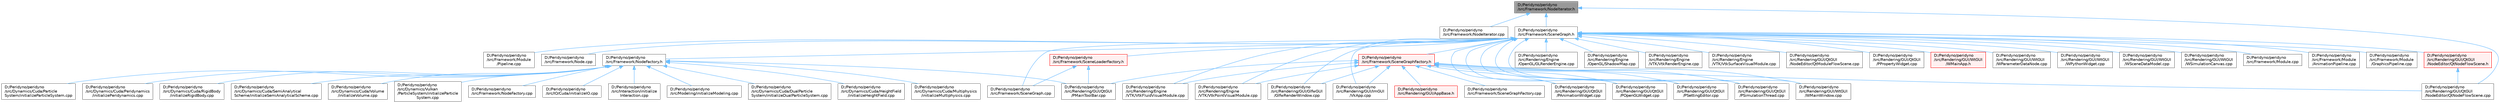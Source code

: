 digraph "D:/Peridyno/peridyno/src/Framework/NodeIterator.h"
{
 // LATEX_PDF_SIZE
  bgcolor="transparent";
  edge [fontname=Helvetica,fontsize=10,labelfontname=Helvetica,labelfontsize=10];
  node [fontname=Helvetica,fontsize=10,shape=box,height=0.2,width=0.4];
  Node1 [id="Node000001",label="D:/Peridyno/peridyno\l/src/Framework/NodeIterator.h",height=0.2,width=0.4,color="gray40", fillcolor="grey60", style="filled", fontcolor="black",tooltip=" "];
  Node1 -> Node2 [id="edge1_Node000001_Node000002",dir="back",color="steelblue1",style="solid",tooltip=" "];
  Node2 [id="Node000002",label="D:/Peridyno/peridyno\l/src/Framework/NodeIterator.cpp",height=0.2,width=0.4,color="grey40", fillcolor="white", style="filled",URL="$_node_iterator_8cpp.html",tooltip=" "];
  Node1 -> Node3 [id="edge2_Node000001_Node000003",dir="back",color="steelblue1",style="solid",tooltip=" "];
  Node3 [id="Node000003",label="D:/Peridyno/peridyno\l/src/Framework/SceneGraph.h",height=0.2,width=0.4,color="grey40", fillcolor="white", style="filled",URL="$_scene_graph_8h.html",tooltip=" "];
  Node3 -> Node4 [id="edge3_Node000003_Node000004",dir="back",color="steelblue1",style="solid",tooltip=" "];
  Node4 [id="Node000004",label="D:/Peridyno/peridyno\l/src/Framework/Module.cpp",height=0.2,width=0.4,color="grey40", fillcolor="white", style="filled",URL="$_module_8cpp.html",tooltip=" "];
  Node3 -> Node5 [id="edge4_Node000003_Node000005",dir="back",color="steelblue1",style="solid",tooltip=" "];
  Node5 [id="Node000005",label="D:/Peridyno/peridyno\l/src/Framework/Module\l/AnimationPipeline.cpp",height=0.2,width=0.4,color="grey40", fillcolor="white", style="filled",URL="$_animation_pipeline_8cpp.html",tooltip=" "];
  Node3 -> Node6 [id="edge5_Node000003_Node000006",dir="back",color="steelblue1",style="solid",tooltip=" "];
  Node6 [id="Node000006",label="D:/Peridyno/peridyno\l/src/Framework/Module\l/GraphicsPipeline.cpp",height=0.2,width=0.4,color="grey40", fillcolor="white", style="filled",URL="$_graphics_pipeline_8cpp.html",tooltip=" "];
  Node3 -> Node7 [id="edge6_Node000003_Node000007",dir="back",color="steelblue1",style="solid",tooltip=" "];
  Node7 [id="Node000007",label="D:/Peridyno/peridyno\l/src/Framework/Module\l/Pipeline.cpp",height=0.2,width=0.4,color="grey40", fillcolor="white", style="filled",URL="$_pipeline_8cpp.html",tooltip=" "];
  Node3 -> Node8 [id="edge7_Node000003_Node000008",dir="back",color="steelblue1",style="solid",tooltip=" "];
  Node8 [id="Node000008",label="D:/Peridyno/peridyno\l/src/Framework/Node.cpp",height=0.2,width=0.4,color="grey40", fillcolor="white", style="filled",URL="$_node_8cpp.html",tooltip=" "];
  Node3 -> Node9 [id="edge8_Node000003_Node000009",dir="back",color="steelblue1",style="solid",tooltip=" "];
  Node9 [id="Node000009",label="D:/Peridyno/peridyno\l/src/Framework/NodeFactory.h",height=0.2,width=0.4,color="grey40", fillcolor="white", style="filled",URL="$_node_factory_8h.html",tooltip=" "];
  Node9 -> Node10 [id="edge9_Node000009_Node000010",dir="back",color="steelblue1",style="solid",tooltip=" "];
  Node10 [id="Node000010",label="D:/Peridyno/peridyno\l/src/Dynamics/Cuda/DualParticle\lSystem/initializeDualParticleSystem.cpp",height=0.2,width=0.4,color="grey40", fillcolor="white", style="filled",URL="$initialize_dual_particle_system_8cpp.html",tooltip=" "];
  Node9 -> Node11 [id="edge10_Node000009_Node000011",dir="back",color="steelblue1",style="solid",tooltip=" "];
  Node11 [id="Node000011",label="D:/Peridyno/peridyno\l/src/Dynamics/Cuda/HeightField\l/initializeHeightField.cpp",height=0.2,width=0.4,color="grey40", fillcolor="white", style="filled",URL="$initialize_height_field_8cpp.html",tooltip=" "];
  Node9 -> Node12 [id="edge11_Node000009_Node000012",dir="back",color="steelblue1",style="solid",tooltip=" "];
  Node12 [id="Node000012",label="D:/Peridyno/peridyno\l/src/Dynamics/Cuda/Multiphysics\l/initializeMultiphysics.cpp",height=0.2,width=0.4,color="grey40", fillcolor="white", style="filled",URL="$initialize_multiphysics_8cpp.html",tooltip=" "];
  Node9 -> Node13 [id="edge12_Node000009_Node000013",dir="back",color="steelblue1",style="solid",tooltip=" "];
  Node13 [id="Node000013",label="D:/Peridyno/peridyno\l/src/Dynamics/Cuda/Particle\lSystem/initializeParticleSystem.cpp",height=0.2,width=0.4,color="grey40", fillcolor="white", style="filled",URL="$_cuda_2_particle_system_2initialize_particle_system_8cpp.html",tooltip=" "];
  Node9 -> Node14 [id="edge13_Node000009_Node000014",dir="back",color="steelblue1",style="solid",tooltip=" "];
  Node14 [id="Node000014",label="D:/Peridyno/peridyno\l/src/Dynamics/Cuda/Peridynamics\l/initializePeridynamics.cpp",height=0.2,width=0.4,color="grey40", fillcolor="white", style="filled",URL="$initialize_peridynamics_8cpp.html",tooltip=" "];
  Node9 -> Node15 [id="edge14_Node000009_Node000015",dir="back",color="steelblue1",style="solid",tooltip=" "];
  Node15 [id="Node000015",label="D:/Peridyno/peridyno\l/src/Dynamics/Cuda/RigidBody\l/initializeRigidBody.cpp",height=0.2,width=0.4,color="grey40", fillcolor="white", style="filled",URL="$initialize_rigid_body_8cpp.html",tooltip=" "];
  Node9 -> Node16 [id="edge15_Node000009_Node000016",dir="back",color="steelblue1",style="solid",tooltip=" "];
  Node16 [id="Node000016",label="D:/Peridyno/peridyno\l/src/Dynamics/Cuda/SemiAnalytical\lScheme/initializeSemiAnalyticalScheme.cpp",height=0.2,width=0.4,color="grey40", fillcolor="white", style="filled",URL="$initialize_semi_analytical_scheme_8cpp.html",tooltip=" "];
  Node9 -> Node17 [id="edge16_Node000009_Node000017",dir="back",color="steelblue1",style="solid",tooltip=" "];
  Node17 [id="Node000017",label="D:/Peridyno/peridyno\l/src/Dynamics/Cuda/Volume\l/initializeVolume.cpp",height=0.2,width=0.4,color="grey40", fillcolor="white", style="filled",URL="$initialize_volume_8cpp.html",tooltip=" "];
  Node9 -> Node18 [id="edge17_Node000009_Node000018",dir="back",color="steelblue1",style="solid",tooltip=" "];
  Node18 [id="Node000018",label="D:/Peridyno/peridyno\l/src/Dynamics/Vulkan\l/ParticleSystem/initializeParticle\lSystem.cpp",height=0.2,width=0.4,color="grey40", fillcolor="white", style="filled",URL="$_vulkan_2_particle_system_2initialize_particle_system_8cpp.html",tooltip=" "];
  Node9 -> Node19 [id="edge18_Node000009_Node000019",dir="back",color="steelblue1",style="solid",tooltip=" "];
  Node19 [id="Node000019",label="D:/Peridyno/peridyno\l/src/Framework/NodeFactory.cpp",height=0.2,width=0.4,color="grey40", fillcolor="white", style="filled",URL="$_node_factory_8cpp.html",tooltip=" "];
  Node9 -> Node20 [id="edge19_Node000009_Node000020",dir="back",color="steelblue1",style="solid",tooltip=" "];
  Node20 [id="Node000020",label="D:/Peridyno/peridyno\l/src/IO/Cuda/initializeIO.cpp",height=0.2,width=0.4,color="grey40", fillcolor="white", style="filled",URL="$initialize_i_o_8cpp.html",tooltip=" "];
  Node9 -> Node21 [id="edge20_Node000009_Node000021",dir="back",color="steelblue1",style="solid",tooltip=" "];
  Node21 [id="Node000021",label="D:/Peridyno/peridyno\l/src/Interaction/initialize\lInteraction.cpp",height=0.2,width=0.4,color="grey40", fillcolor="white", style="filled",URL="$initialize_interaction_8cpp.html",tooltip=" "];
  Node9 -> Node22 [id="edge21_Node000009_Node000022",dir="back",color="steelblue1",style="solid",tooltip=" "];
  Node22 [id="Node000022",label="D:/Peridyno/peridyno\l/src/Modeling/initializeModeling.cpp",height=0.2,width=0.4,color="grey40", fillcolor="white", style="filled",URL="$initialize_modeling_8cpp.html",tooltip=" "];
  Node9 -> Node23 [id="edge22_Node000009_Node000023",dir="back",color="steelblue1",style="solid",tooltip=" "];
  Node23 [id="Node000023",label="D:/Peridyno/peridyno\l/src/Rendering/GUI/QtGUI\l/PMainToolBar.cpp",height=0.2,width=0.4,color="grey40", fillcolor="white", style="filled",URL="$_p_main_tool_bar_8cpp.html",tooltip=" "];
  Node3 -> Node24 [id="edge23_Node000003_Node000024",dir="back",color="steelblue1",style="solid",tooltip=" "];
  Node24 [id="Node000024",label="D:/Peridyno/peridyno\l/src/Framework/SceneGraph.cpp",height=0.2,width=0.4,color="grey40", fillcolor="white", style="filled",URL="$_scene_graph_8cpp.html",tooltip=" "];
  Node3 -> Node25 [id="edge24_Node000003_Node000025",dir="back",color="steelblue1",style="solid",tooltip=" "];
  Node25 [id="Node000025",label="D:/Peridyno/peridyno\l/src/Framework/SceneGraphFactory.h",height=0.2,width=0.4,color="red", fillcolor="#FFF0F0", style="filled",URL="$_scene_graph_factory_8h.html",tooltip=" "];
  Node25 -> Node26 [id="edge25_Node000025_Node000026",dir="back",color="steelblue1",style="solid",tooltip=" "];
  Node26 [id="Node000026",label="D:/Peridyno/peridyno\l/src/Framework/SceneGraphFactory.cpp",height=0.2,width=0.4,color="grey40", fillcolor="white", style="filled",URL="$_scene_graph_factory_8cpp.html",tooltip=" "];
  Node25 -> Node27 [id="edge26_Node000025_Node000027",dir="back",color="steelblue1",style="solid",tooltip=" "];
  Node27 [id="Node000027",label="D:/Peridyno/peridyno\l/src/Rendering/Engine\l/VTK/VtkFluidVisualModule.cpp",height=0.2,width=0.4,color="grey40", fillcolor="white", style="filled",URL="$_vtk_fluid_visual_module_8cpp.html",tooltip=" "];
  Node25 -> Node28 [id="edge27_Node000025_Node000028",dir="back",color="steelblue1",style="solid",tooltip=" "];
  Node28 [id="Node000028",label="D:/Peridyno/peridyno\l/src/Rendering/Engine\l/VTK/VtkPointVisualModule.cpp",height=0.2,width=0.4,color="grey40", fillcolor="white", style="filled",URL="$_vtk_point_visual_module_8cpp.html",tooltip=" "];
  Node25 -> Node29 [id="edge28_Node000025_Node000029",dir="back",color="steelblue1",style="solid",tooltip=" "];
  Node29 [id="Node000029",label="D:/Peridyno/peridyno\l/src/Rendering/GUI/AppBase.h",height=0.2,width=0.4,color="red", fillcolor="#FFF0F0", style="filled",URL="$_app_base_8h.html",tooltip=" "];
  Node25 -> Node39 [id="edge29_Node000025_Node000039",dir="back",color="steelblue1",style="solid",tooltip=" "];
  Node39 [id="Node000039",label="D:/Peridyno/peridyno\l/src/Rendering/GUI/GlfwGUI\l/GlfwRenderWindow.cpp",height=0.2,width=0.4,color="grey40", fillcolor="white", style="filled",URL="$_glfw_render_window_8cpp.html",tooltip=" "];
  Node25 -> Node40 [id="edge30_Node000025_Node000040",dir="back",color="steelblue1",style="solid",tooltip=" "];
  Node40 [id="Node000040",label="D:/Peridyno/peridyno\l/src/Rendering/GUI/ImGUI\l/VkApp.cpp",height=0.2,width=0.4,color="grey40", fillcolor="white", style="filled",URL="$_vk_app_8cpp.html",tooltip=" "];
  Node25 -> Node42 [id="edge31_Node000025_Node000042",dir="back",color="steelblue1",style="solid",tooltip=" "];
  Node42 [id="Node000042",label="D:/Peridyno/peridyno\l/src/Rendering/GUI/QtGUI\l/NodeEditor/QtNodeFlowScene.cpp",height=0.2,width=0.4,color="grey40", fillcolor="white", style="filled",URL="$_qt_node_flow_scene_8cpp.html",tooltip=" "];
  Node25 -> Node43 [id="edge32_Node000025_Node000043",dir="back",color="steelblue1",style="solid",tooltip=" "];
  Node43 [id="Node000043",label="D:/Peridyno/peridyno\l/src/Rendering/GUI/QtGUI\l/PAnimationWidget.cpp",height=0.2,width=0.4,color="grey40", fillcolor="white", style="filled",URL="$_p_animation_widget_8cpp.html",tooltip=" "];
  Node25 -> Node23 [id="edge33_Node000025_Node000023",dir="back",color="steelblue1",style="solid",tooltip=" "];
  Node25 -> Node35 [id="edge34_Node000025_Node000035",dir="back",color="steelblue1",style="solid",tooltip=" "];
  Node35 [id="Node000035",label="D:/Peridyno/peridyno\l/src/Rendering/GUI/QtGUI\l/POpenGLWidget.cpp",height=0.2,width=0.4,color="grey40", fillcolor="white", style="filled",URL="$_p_open_g_l_widget_8cpp.html",tooltip=" "];
  Node25 -> Node45 [id="edge35_Node000025_Node000045",dir="back",color="steelblue1",style="solid",tooltip=" "];
  Node45 [id="Node000045",label="D:/Peridyno/peridyno\l/src/Rendering/GUI/QtGUI\l/PSettingEditor.cpp",height=0.2,width=0.4,color="grey40", fillcolor="white", style="filled",URL="$_p_setting_editor_8cpp.html",tooltip=" "];
  Node25 -> Node46 [id="edge36_Node000025_Node000046",dir="back",color="steelblue1",style="solid",tooltip=" "];
  Node46 [id="Node000046",label="D:/Peridyno/peridyno\l/src/Rendering/GUI/QtGUI\l/PSimulationThread.cpp",height=0.2,width=0.4,color="grey40", fillcolor="white", style="filled",URL="$_p_simulation_thread_8cpp.html",tooltip=" "];
  Node25 -> Node56 [id="edge37_Node000025_Node000056",dir="back",color="steelblue1",style="solid",tooltip=" "];
  Node56 [id="Node000056",label="D:/Peridyno/peridyno\l/src/Rendering/GUI/WtGUI\l/WMainWindow.cpp",height=0.2,width=0.4,color="grey40", fillcolor="white", style="filled",URL="$_w_main_window_8cpp.html",tooltip=" "];
  Node3 -> Node57 [id="edge38_Node000003_Node000057",dir="back",color="steelblue1",style="solid",tooltip=" "];
  Node57 [id="Node000057",label="D:/Peridyno/peridyno\l/src/Framework/SceneLoaderFactory.h",height=0.2,width=0.4,color="red", fillcolor="#FFF0F0", style="filled",URL="$_scene_loader_factory_8h.html",tooltip=" "];
  Node57 -> Node24 [id="edge39_Node000057_Node000024",dir="back",color="steelblue1",style="solid",tooltip=" "];
  Node57 -> Node23 [id="edge40_Node000057_Node000023",dir="back",color="steelblue1",style="solid",tooltip=" "];
  Node3 -> Node61 [id="edge41_Node000003_Node000061",dir="back",color="steelblue1",style="solid",tooltip=" "];
  Node61 [id="Node000061",label="D:/Peridyno/peridyno\l/src/Rendering/Engine\l/OpenGL/GLRenderEngine.cpp",height=0.2,width=0.4,color="grey40", fillcolor="white", style="filled",URL="$_g_l_render_engine_8cpp.html",tooltip=" "];
  Node3 -> Node62 [id="edge42_Node000003_Node000062",dir="back",color="steelblue1",style="solid",tooltip=" "];
  Node62 [id="Node000062",label="D:/Peridyno/peridyno\l/src/Rendering/Engine\l/OpenGL/ShadowMap.cpp",height=0.2,width=0.4,color="grey40", fillcolor="white", style="filled",URL="$_shadow_map_8cpp.html",tooltip=" "];
  Node3 -> Node27 [id="edge43_Node000003_Node000027",dir="back",color="steelblue1",style="solid",tooltip=" "];
  Node3 -> Node28 [id="edge44_Node000003_Node000028",dir="back",color="steelblue1",style="solid",tooltip=" "];
  Node3 -> Node63 [id="edge45_Node000003_Node000063",dir="back",color="steelblue1",style="solid",tooltip=" "];
  Node63 [id="Node000063",label="D:/Peridyno/peridyno\l/src/Rendering/Engine\l/VTK/VtkRenderEngine.cpp",height=0.2,width=0.4,color="grey40", fillcolor="white", style="filled",URL="$_vtk_render_engine_8cpp.html",tooltip=" "];
  Node3 -> Node64 [id="edge46_Node000003_Node000064",dir="back",color="steelblue1",style="solid",tooltip=" "];
  Node64 [id="Node000064",label="D:/Peridyno/peridyno\l/src/Rendering/Engine\l/VTK/VtkSurfaceVisualModule.cpp",height=0.2,width=0.4,color="grey40", fillcolor="white", style="filled",URL="$_vtk_surface_visual_module_8cpp.html",tooltip=" "];
  Node3 -> Node39 [id="edge47_Node000003_Node000039",dir="back",color="steelblue1",style="solid",tooltip=" "];
  Node3 -> Node40 [id="edge48_Node000003_Node000040",dir="back",color="steelblue1",style="solid",tooltip=" "];
  Node3 -> Node65 [id="edge49_Node000003_Node000065",dir="back",color="steelblue1",style="solid",tooltip=" "];
  Node65 [id="Node000065",label="D:/Peridyno/peridyno\l/src/Rendering/GUI/QtGUI\l/NodeEditor/QtModuleFlowScene.cpp",height=0.2,width=0.4,color="grey40", fillcolor="white", style="filled",URL="$_qt_module_flow_scene_8cpp.html",tooltip=" "];
  Node3 -> Node66 [id="edge50_Node000003_Node000066",dir="back",color="steelblue1",style="solid",tooltip=" "];
  Node66 [id="Node000066",label="D:/Peridyno/peridyno\l/src/Rendering/GUI/QtGUI\l/NodeEditor/QtNodeFlowScene.h",height=0.2,width=0.4,color="red", fillcolor="#FFF0F0", style="filled",URL="$_qt_node_flow_scene_8h.html",tooltip=" "];
  Node66 -> Node42 [id="edge51_Node000066_Node000042",dir="back",color="steelblue1",style="solid",tooltip=" "];
  Node3 -> Node43 [id="edge52_Node000003_Node000043",dir="back",color="steelblue1",style="solid",tooltip=" "];
  Node3 -> Node35 [id="edge53_Node000003_Node000035",dir="back",color="steelblue1",style="solid",tooltip=" "];
  Node3 -> Node71 [id="edge54_Node000003_Node000071",dir="back",color="steelblue1",style="solid",tooltip=" "];
  Node71 [id="Node000071",label="D:/Peridyno/peridyno\l/src/Rendering/GUI/QtGUI\l/PPropertyWidget.cpp",height=0.2,width=0.4,color="grey40", fillcolor="white", style="filled",URL="$_p_property_widget_8cpp.html",tooltip=" "];
  Node3 -> Node45 [id="edge55_Node000003_Node000045",dir="back",color="steelblue1",style="solid",tooltip=" "];
  Node3 -> Node46 [id="edge56_Node000003_Node000046",dir="back",color="steelblue1",style="solid",tooltip=" "];
  Node3 -> Node72 [id="edge57_Node000003_Node000072",dir="back",color="steelblue1",style="solid",tooltip=" "];
  Node72 [id="Node000072",label="D:/Peridyno/peridyno\l/src/Rendering/GUI/WtGUI\l/WMainApp.h",height=0.2,width=0.4,color="red", fillcolor="#FFF0F0", style="filled",URL="$_w_main_app_8h.html",tooltip=" "];
  Node3 -> Node56 [id="edge58_Node000003_Node000056",dir="back",color="steelblue1",style="solid",tooltip=" "];
  Node3 -> Node73 [id="edge59_Node000003_Node000073",dir="back",color="steelblue1",style="solid",tooltip=" "];
  Node73 [id="Node000073",label="D:/Peridyno/peridyno\l/src/Rendering/GUI/WtGUI\l/WParameterDataNode.cpp",height=0.2,width=0.4,color="grey40", fillcolor="white", style="filled",URL="$_w_parameter_data_node_8cpp.html",tooltip=" "];
  Node3 -> Node74 [id="edge60_Node000003_Node000074",dir="back",color="steelblue1",style="solid",tooltip=" "];
  Node74 [id="Node000074",label="D:/Peridyno/peridyno\l/src/Rendering/GUI/WtGUI\l/WPythonWidget.cpp",height=0.2,width=0.4,color="grey40", fillcolor="white", style="filled",URL="$_w_python_widget_8cpp.html",tooltip=" "];
  Node3 -> Node75 [id="edge61_Node000003_Node000075",dir="back",color="steelblue1",style="solid",tooltip=" "];
  Node75 [id="Node000075",label="D:/Peridyno/peridyno\l/src/Rendering/GUI/WtGUI\l/WSceneDataModel.cpp",height=0.2,width=0.4,color="grey40", fillcolor="white", style="filled",URL="$_w_scene_data_model_8cpp.html",tooltip=" "];
  Node3 -> Node76 [id="edge62_Node000003_Node000076",dir="back",color="steelblue1",style="solid",tooltip=" "];
  Node76 [id="Node000076",label="D:/Peridyno/peridyno\l/src/Rendering/GUI/WtGUI\l/WSimulationCanvas.cpp",height=0.2,width=0.4,color="grey40", fillcolor="white", style="filled",URL="$_w_simulation_canvas_8cpp.html",tooltip=" "];
  Node1 -> Node42 [id="edge63_Node000001_Node000042",dir="back",color="steelblue1",style="solid",tooltip=" "];
}
